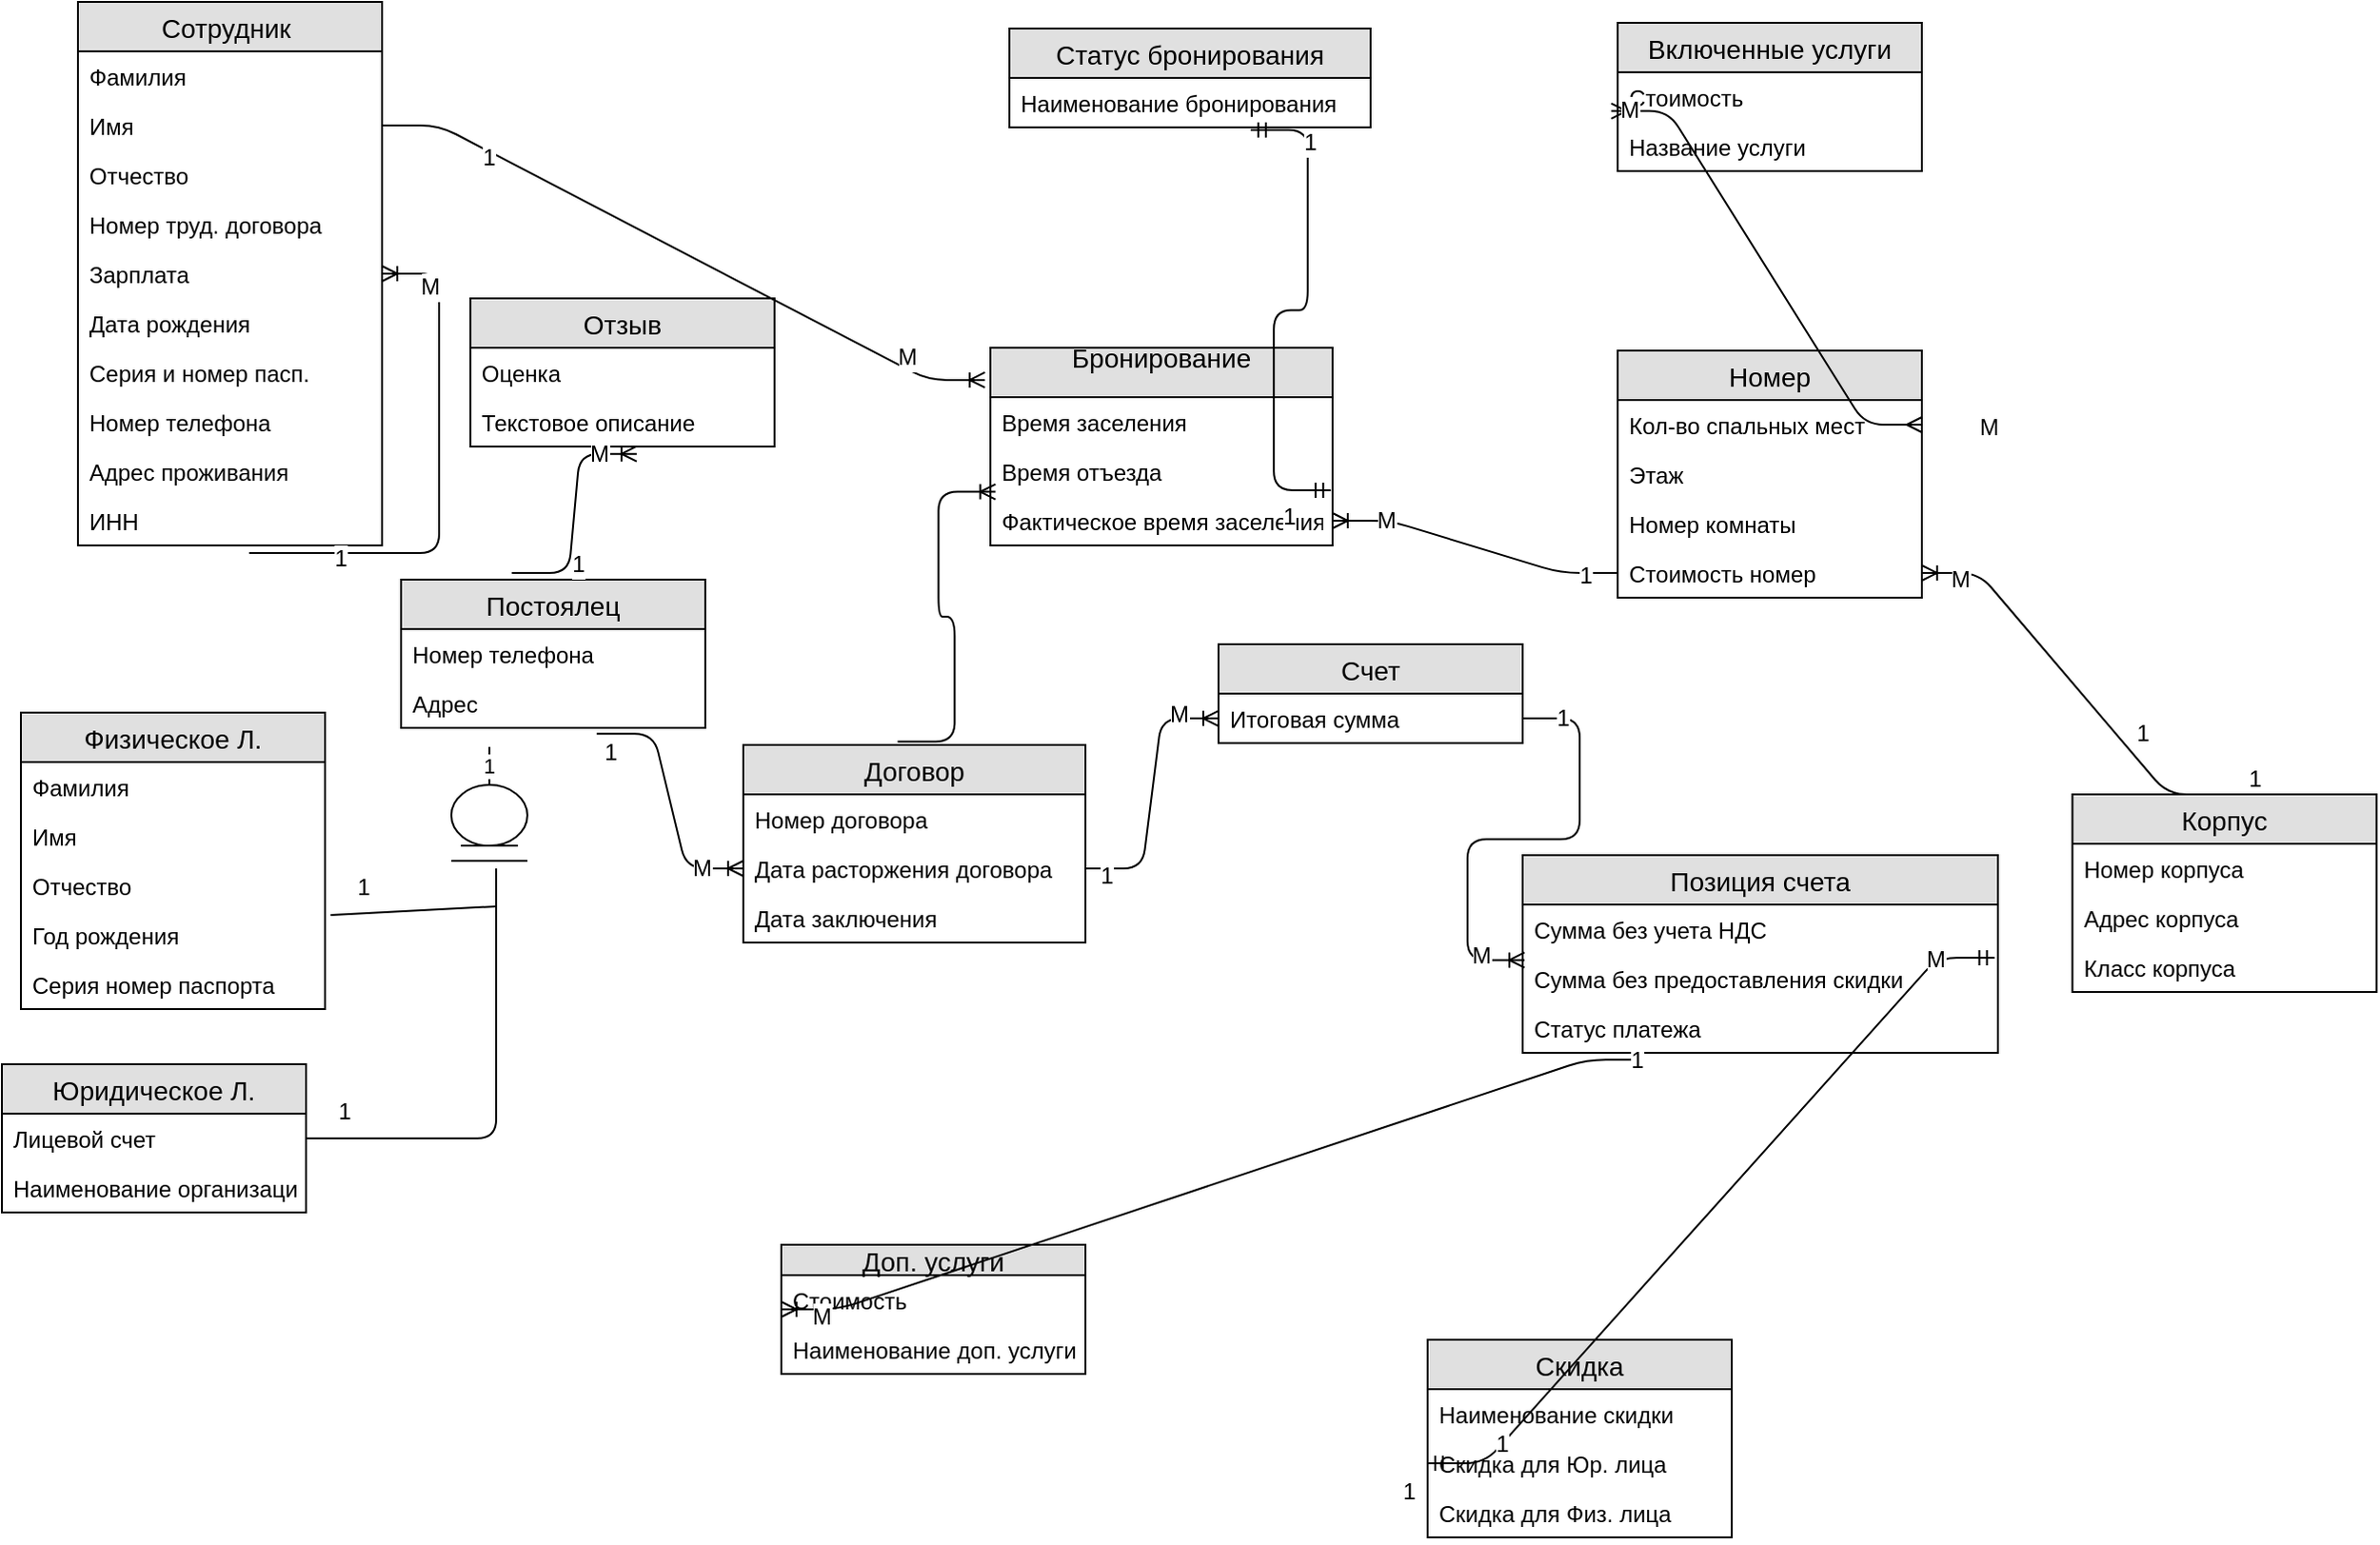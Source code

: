 <mxfile version="12.7.8" type="device"><diagram id="v2EE0r_qSHjktqq8_VWB" name="Страница 1"><mxGraphModel dx="1609" dy="483" grid="1" gridSize="10" guides="1" tooltips="1" connect="1" arrows="1" fold="1" page="1" pageScale="1" pageWidth="827" pageHeight="1169" math="0" shadow="0"><root><mxCell id="0"/><mxCell id="1" parent="0"/><mxCell id="D4wdtrtiFFDvyglsw7_D-1" value="Бронирование&#10;" style="swimlane;fontStyle=0;childLayout=stackLayout;horizontal=1;startSize=26;fillColor=#e0e0e0;horizontalStack=0;resizeParent=1;resizeParentMax=0;resizeLast=0;collapsible=1;marginBottom=0;swimlaneFillColor=#ffffff;align=center;fontSize=14;" parent="1" vertex="1"><mxGeometry x="250" y="208" width="180" height="104" as="geometry"/></mxCell><mxCell id="D4wdtrtiFFDvyglsw7_D-87" value="Время заселения" style="text;strokeColor=none;fillColor=none;spacingLeft=4;spacingRight=4;overflow=hidden;rotatable=0;points=[[0,0.5],[1,0.5]];portConstraint=eastwest;fontSize=12;" parent="D4wdtrtiFFDvyglsw7_D-1" vertex="1"><mxGeometry y="26" width="180" height="26" as="geometry"/></mxCell><mxCell id="D4wdtrtiFFDvyglsw7_D-90" value="Время отъезда" style="text;strokeColor=none;fillColor=none;spacingLeft=4;spacingRight=4;overflow=hidden;rotatable=0;points=[[0,0.5],[1,0.5]];portConstraint=eastwest;fontSize=12;" parent="D4wdtrtiFFDvyglsw7_D-1" vertex="1"><mxGeometry y="52" width="180" height="26" as="geometry"/></mxCell><mxCell id="D4wdtrtiFFDvyglsw7_D-2" value="Фактическое время заселения" style="text;strokeColor=none;fillColor=none;spacingLeft=4;spacingRight=4;overflow=hidden;rotatable=0;points=[[0,0.5],[1,0.5]];portConstraint=eastwest;fontSize=12;" parent="D4wdtrtiFFDvyglsw7_D-1" vertex="1"><mxGeometry y="78" width="180" height="26" as="geometry"/></mxCell><mxCell id="D4wdtrtiFFDvyglsw7_D-5" value="Статус бронирования" style="swimlane;fontStyle=0;childLayout=stackLayout;horizontal=1;startSize=26;fillColor=#e0e0e0;horizontalStack=0;resizeParent=1;resizeParentMax=0;resizeLast=0;collapsible=1;marginBottom=0;swimlaneFillColor=#ffffff;align=center;fontSize=14;" parent="1" vertex="1"><mxGeometry x="260" y="40" width="190" height="52" as="geometry"/></mxCell><mxCell id="D4wdtrtiFFDvyglsw7_D-6" value="Наименование бронирования" style="text;strokeColor=none;fillColor=none;spacingLeft=4;spacingRight=4;overflow=hidden;rotatable=0;points=[[0,0.5],[1,0.5]];portConstraint=eastwest;fontSize=12;" parent="D4wdtrtiFFDvyglsw7_D-5" vertex="1"><mxGeometry y="26" width="190" height="26" as="geometry"/></mxCell><mxCell id="D4wdtrtiFFDvyglsw7_D-10" value="" style="edgeStyle=entityRelationEdgeStyle;fontSize=12;html=1;endArrow=ERmandOne;startArrow=ERmandOne;exitX=0.995;exitY=-0.115;exitDx=0;exitDy=0;exitPerimeter=0;entryX=0.668;entryY=1.054;entryDx=0;entryDy=0;entryPerimeter=0;" parent="1" source="D4wdtrtiFFDvyglsw7_D-2" target="D4wdtrtiFFDvyglsw7_D-6" edge="1"><mxGeometry width="100" height="100" relative="1" as="geometry"><mxPoint x="250" y="380" as="sourcePoint"/><mxPoint x="350" y="280" as="targetPoint"/></mxGeometry></mxCell><mxCell id="D4wdtrtiFFDvyglsw7_D-94" value="1" style="text;html=1;resizable=0;points=[];align=center;verticalAlign=middle;labelBackgroundColor=#ffffff;" parent="D4wdtrtiFFDvyglsw7_D-10" vertex="1" connectable="0"><mxGeometry x="-0.834" y="14" relative="1" as="geometry"><mxPoint as="offset"/></mxGeometry></mxCell><mxCell id="D4wdtrtiFFDvyglsw7_D-95" value="1" style="text;html=1;resizable=0;points=[];align=center;verticalAlign=middle;labelBackgroundColor=#ffffff;" parent="D4wdtrtiFFDvyglsw7_D-10" vertex="1" connectable="0"><mxGeometry x="0.728" y="-1" relative="1" as="geometry"><mxPoint as="offset"/></mxGeometry></mxCell><mxCell id="D4wdtrtiFFDvyglsw7_D-13" value="Постоялец" style="swimlane;fontStyle=0;childLayout=stackLayout;horizontal=1;startSize=26;fillColor=#e0e0e0;horizontalStack=0;resizeParent=1;resizeParentMax=0;resizeLast=0;collapsible=1;marginBottom=0;swimlaneFillColor=#ffffff;align=center;fontSize=14;" parent="1" vertex="1"><mxGeometry x="-60.0" y="330" width="160" height="78" as="geometry"/></mxCell><mxCell id="D4wdtrtiFFDvyglsw7_D-23" value="Номер телефона" style="text;strokeColor=none;fillColor=none;spacingLeft=4;spacingRight=4;overflow=hidden;rotatable=0;points=[[0,0.5],[1,0.5]];portConstraint=eastwest;fontSize=12;" parent="D4wdtrtiFFDvyglsw7_D-13" vertex="1"><mxGeometry y="26" width="160" height="26" as="geometry"/></mxCell><mxCell id="D4wdtrtiFFDvyglsw7_D-53" value="Адрес" style="text;strokeColor=none;fillColor=none;spacingLeft=4;spacingRight=4;overflow=hidden;rotatable=0;points=[[0,0.5],[1,0.5]];portConstraint=eastwest;fontSize=12;" parent="D4wdtrtiFFDvyglsw7_D-13" vertex="1"><mxGeometry y="52" width="160" height="26" as="geometry"/></mxCell><mxCell id="D4wdtrtiFFDvyglsw7_D-17" value="" style="edgeStyle=entityRelationEdgeStyle;fontSize=12;html=1;endArrow=ERoneToMany;exitX=0.451;exitY=-0.017;exitDx=0;exitDy=0;exitPerimeter=0;entryX=0.015;entryY=-0.085;entryDx=0;entryDy=0;entryPerimeter=0;" parent="1" source="tXiVpXHHh1eFc6wcRmmd-3" target="D4wdtrtiFFDvyglsw7_D-2" edge="1"><mxGeometry width="100" height="100" relative="1" as="geometry"><mxPoint x="177" y="323" as="sourcePoint"/><mxPoint x="120" y="400" as="targetPoint"/></mxGeometry></mxCell><mxCell id="D4wdtrtiFFDvyglsw7_D-24" value="Отзыв" style="swimlane;fontStyle=0;childLayout=stackLayout;horizontal=1;startSize=26;fillColor=#e0e0e0;horizontalStack=0;resizeParent=1;resizeParentMax=0;resizeLast=0;collapsible=1;marginBottom=0;swimlaneFillColor=#ffffff;align=center;fontSize=14;" parent="1" vertex="1"><mxGeometry x="-23.57" y="182" width="160" height="78" as="geometry"/></mxCell><mxCell id="D4wdtrtiFFDvyglsw7_D-25" value="Оценка" style="text;strokeColor=none;fillColor=none;spacingLeft=4;spacingRight=4;overflow=hidden;rotatable=0;points=[[0,0.5],[1,0.5]];portConstraint=eastwest;fontSize=12;" parent="D4wdtrtiFFDvyglsw7_D-24" vertex="1"><mxGeometry y="26" width="160" height="26" as="geometry"/></mxCell><mxCell id="D4wdtrtiFFDvyglsw7_D-26" value="Текстовое описание" style="text;strokeColor=none;fillColor=none;spacingLeft=4;spacingRight=4;overflow=hidden;rotatable=0;points=[[0,0.5],[1,0.5]];portConstraint=eastwest;fontSize=12;" parent="D4wdtrtiFFDvyglsw7_D-24" vertex="1"><mxGeometry y="52" width="160" height="26" as="geometry"/></mxCell><mxCell id="D4wdtrtiFFDvyglsw7_D-32" value="Позиция счета" style="swimlane;fontStyle=0;childLayout=stackLayout;horizontal=1;startSize=26;fillColor=#e0e0e0;horizontalStack=0;resizeParent=1;resizeParentMax=0;resizeLast=0;collapsible=1;marginBottom=0;swimlaneFillColor=#ffffff;align=center;fontSize=14;" parent="1" vertex="1"><mxGeometry x="530" y="475" width="250" height="104" as="geometry"/></mxCell><mxCell id="D4wdtrtiFFDvyglsw7_D-34" value="Сумма без учета НДС" style="text;strokeColor=none;fillColor=none;spacingLeft=4;spacingRight=4;overflow=hidden;rotatable=0;points=[[0,0.5],[1,0.5]];portConstraint=eastwest;fontSize=12;" parent="D4wdtrtiFFDvyglsw7_D-32" vertex="1"><mxGeometry y="26" width="250" height="26" as="geometry"/></mxCell><mxCell id="D4wdtrtiFFDvyglsw7_D-35" value="Сумма без предоставления скидки" style="text;strokeColor=none;fillColor=none;spacingLeft=4;spacingRight=4;overflow=hidden;rotatable=0;points=[[0,0.5],[1,0.5]];portConstraint=eastwest;fontSize=12;" parent="D4wdtrtiFFDvyglsw7_D-32" vertex="1"><mxGeometry y="52" width="250" height="26" as="geometry"/></mxCell><mxCell id="tXiVpXHHh1eFc6wcRmmd-1" value="Статус платежа" style="text;strokeColor=none;fillColor=none;spacingLeft=4;spacingRight=4;overflow=hidden;rotatable=0;points=[[0,0.5],[1,0.5]];portConstraint=eastwest;fontSize=12;" parent="D4wdtrtiFFDvyglsw7_D-32" vertex="1"><mxGeometry y="78" width="250" height="26" as="geometry"/></mxCell><mxCell id="D4wdtrtiFFDvyglsw7_D-36" value="" style="ellipse;shape=umlEntity;whiteSpace=wrap;html=1;" parent="1" vertex="1"><mxGeometry x="-33.57" y="438.05" width="40" height="32" as="geometry"/></mxCell><mxCell id="D4wdtrtiFFDvyglsw7_D-39" value="1" style="endArrow=none;html=1;exitX=0.5;exitY=0;exitDx=0;exitDy=0;" parent="1" source="D4wdtrtiFFDvyglsw7_D-36" edge="1"><mxGeometry width="50" height="50" relative="1" as="geometry"><mxPoint x="-23.57" y="548.05" as="sourcePoint"/><mxPoint x="-13.57" y="418.05" as="targetPoint"/></mxGeometry></mxCell><mxCell id="D4wdtrtiFFDvyglsw7_D-42" value="" style="line;strokeWidth=1;fillColor=none;align=left;verticalAlign=middle;spacingTop=-1;spacingLeft=3;spacingRight=3;rotatable=0;labelPosition=right;points=[];portConstraint=eastwest;fontSize=12;" parent="1" vertex="1"><mxGeometry x="-33.57" y="474.05" width="40" height="8" as="geometry"/></mxCell><mxCell id="D4wdtrtiFFDvyglsw7_D-43" value="Физическое Л." style="swimlane;fontStyle=0;childLayout=stackLayout;horizontal=1;startSize=26;fillColor=#e0e0e0;horizontalStack=0;resizeParent=1;resizeParentMax=0;resizeLast=0;collapsible=1;marginBottom=0;swimlaneFillColor=#ffffff;align=center;fontSize=14;" parent="1" vertex="1"><mxGeometry x="-260" y="400.05" width="160" height="156" as="geometry"/></mxCell><mxCell id="D4wdtrtiFFDvyglsw7_D-44" value="Фамилия" style="text;strokeColor=none;fillColor=none;spacingLeft=4;spacingRight=4;overflow=hidden;rotatable=0;points=[[0,0.5],[1,0.5]];portConstraint=eastwest;fontSize=12;" parent="D4wdtrtiFFDvyglsw7_D-43" vertex="1"><mxGeometry y="26" width="160" height="26" as="geometry"/></mxCell><mxCell id="D4wdtrtiFFDvyglsw7_D-45" value="Имя" style="text;strokeColor=none;fillColor=none;spacingLeft=4;spacingRight=4;overflow=hidden;rotatable=0;points=[[0,0.5],[1,0.5]];portConstraint=eastwest;fontSize=12;" parent="D4wdtrtiFFDvyglsw7_D-43" vertex="1"><mxGeometry y="52" width="160" height="26" as="geometry"/></mxCell><mxCell id="D4wdtrtiFFDvyglsw7_D-46" value="Отчество" style="text;strokeColor=none;fillColor=none;spacingLeft=4;spacingRight=4;overflow=hidden;rotatable=0;points=[[0,0.5],[1,0.5]];portConstraint=eastwest;fontSize=12;" parent="D4wdtrtiFFDvyglsw7_D-43" vertex="1"><mxGeometry y="78" width="160" height="26" as="geometry"/></mxCell><mxCell id="D4wdtrtiFFDvyglsw7_D-52" value="Год рождения" style="text;strokeColor=none;fillColor=none;spacingLeft=4;spacingRight=4;overflow=hidden;rotatable=0;points=[[0,0.5],[1,0.5]];portConstraint=eastwest;fontSize=12;" parent="D4wdtrtiFFDvyglsw7_D-43" vertex="1"><mxGeometry y="104" width="160" height="26" as="geometry"/></mxCell><mxCell id="D4wdtrtiFFDvyglsw7_D-51" value="Серия номер паспорта" style="text;strokeColor=none;fillColor=none;spacingLeft=4;spacingRight=4;overflow=hidden;rotatable=0;points=[[0,0.5],[1,0.5]];portConstraint=eastwest;fontSize=12;" parent="D4wdtrtiFFDvyglsw7_D-43" vertex="1"><mxGeometry y="130" width="160" height="26" as="geometry"/></mxCell><mxCell id="D4wdtrtiFFDvyglsw7_D-47" value="Юридическое Л." style="swimlane;fontStyle=0;childLayout=stackLayout;horizontal=1;startSize=26;fillColor=#e0e0e0;horizontalStack=0;resizeParent=1;resizeParentMax=0;resizeLast=0;collapsible=1;marginBottom=0;swimlaneFillColor=#ffffff;align=center;fontSize=14;" parent="1" vertex="1"><mxGeometry x="-270" y="585" width="160" height="78" as="geometry"/></mxCell><mxCell id="D4wdtrtiFFDvyglsw7_D-48" value="Лицевой счет" style="text;strokeColor=none;fillColor=none;spacingLeft=4;spacingRight=4;overflow=hidden;rotatable=0;points=[[0,0.5],[1,0.5]];portConstraint=eastwest;fontSize=12;" parent="D4wdtrtiFFDvyglsw7_D-47" vertex="1"><mxGeometry y="26" width="160" height="26" as="geometry"/></mxCell><mxCell id="D4wdtrtiFFDvyglsw7_D-49" value="Наименование организации" style="text;strokeColor=none;fillColor=none;spacingLeft=4;spacingRight=4;overflow=hidden;rotatable=0;points=[[0,0.5],[1,0.5]];portConstraint=eastwest;fontSize=12;" parent="D4wdtrtiFFDvyglsw7_D-47" vertex="1"><mxGeometry y="52" width="160" height="26" as="geometry"/></mxCell><mxCell id="D4wdtrtiFFDvyglsw7_D-61" value="Доп. услуги" style="swimlane;fontStyle=0;childLayout=stackLayout;horizontal=1;startSize=16;fillColor=#e0e0e0;horizontalStack=0;resizeParent=1;resizeParentMax=0;resizeLast=0;collapsible=1;marginBottom=0;swimlaneFillColor=#ffffff;align=center;fontSize=14;" parent="1" vertex="1"><mxGeometry x="140" y="680" width="160" height="68" as="geometry"/></mxCell><mxCell id="D4wdtrtiFFDvyglsw7_D-81" value="Стоимость" style="text;strokeColor=none;fillColor=none;spacingLeft=4;spacingRight=4;overflow=hidden;rotatable=0;points=[[0,0.5],[1,0.5]];portConstraint=eastwest;fontSize=12;" parent="D4wdtrtiFFDvyglsw7_D-61" vertex="1"><mxGeometry y="16" width="160" height="26" as="geometry"/></mxCell><mxCell id="D4wdtrtiFFDvyglsw7_D-62" value="Наименование доп. услуги" style="text;strokeColor=none;fillColor=none;spacingLeft=4;spacingRight=4;overflow=hidden;rotatable=0;points=[[0,0.5],[1,0.5]];portConstraint=eastwest;fontSize=12;" parent="D4wdtrtiFFDvyglsw7_D-61" vertex="1"><mxGeometry y="42" width="160" height="26" as="geometry"/></mxCell><mxCell id="D4wdtrtiFFDvyglsw7_D-65" value="" style="edgeStyle=entityRelationEdgeStyle;fontSize=12;html=1;endArrow=ERoneToMany;exitX=0.255;exitY=1.139;exitDx=0;exitDy=0;exitPerimeter=0;entryX=0;entryY=0.5;entryDx=0;entryDy=0;" parent="1" source="tXiVpXHHh1eFc6wcRmmd-1" target="D4wdtrtiFFDvyglsw7_D-61" edge="1"><mxGeometry width="100" height="100" relative="1" as="geometry"><mxPoint x="180" y="730" as="sourcePoint"/><mxPoint x="280" y="630" as="targetPoint"/></mxGeometry></mxCell><mxCell id="D4wdtrtiFFDvyglsw7_D-104" value="1" style="text;html=1;resizable=0;points=[];align=center;verticalAlign=middle;labelBackgroundColor=#ffffff;" parent="D4wdtrtiFFDvyglsw7_D-65" vertex="1" connectable="0"><mxGeometry x="-0.876" y="-23" relative="1" as="geometry"><mxPoint x="25" y="23" as="offset"/></mxGeometry></mxCell><mxCell id="D4wdtrtiFFDvyglsw7_D-113" value="М" style="text;html=1;resizable=0;points=[];align=center;verticalAlign=middle;labelBackgroundColor=#ffffff;" parent="D4wdtrtiFFDvyglsw7_D-65" vertex="1" connectable="0"><mxGeometry x="0.911" y="4" relative="1" as="geometry"><mxPoint as="offset"/></mxGeometry></mxCell><mxCell id="D4wdtrtiFFDvyglsw7_D-69" value="Скидка" style="swimlane;fontStyle=0;childLayout=stackLayout;horizontal=1;startSize=26;fillColor=#e0e0e0;horizontalStack=0;resizeParent=1;resizeParentMax=0;resizeLast=0;collapsible=1;marginBottom=0;swimlaneFillColor=#ffffff;align=center;fontSize=14;" parent="1" vertex="1"><mxGeometry x="480" y="730" width="160" height="104" as="geometry"/></mxCell><mxCell id="D4wdtrtiFFDvyglsw7_D-74" value="Наименование скидки" style="text;strokeColor=none;fillColor=none;spacingLeft=4;spacingRight=4;overflow=hidden;rotatable=0;points=[[0,0.5],[1,0.5]];portConstraint=eastwest;fontSize=12;" parent="D4wdtrtiFFDvyglsw7_D-69" vertex="1"><mxGeometry y="26" width="160" height="26" as="geometry"/></mxCell><mxCell id="D4wdtrtiFFDvyglsw7_D-71" value="Скидка для Юр. лица" style="text;strokeColor=none;fillColor=none;spacingLeft=4;spacingRight=4;overflow=hidden;rotatable=0;points=[[0,0.5],[1,0.5]];portConstraint=eastwest;fontSize=12;" parent="D4wdtrtiFFDvyglsw7_D-69" vertex="1"><mxGeometry y="52" width="160" height="26" as="geometry"/></mxCell><mxCell id="D4wdtrtiFFDvyglsw7_D-72" value="Скидка для Физ. лица" style="text;strokeColor=none;fillColor=none;spacingLeft=4;spacingRight=4;overflow=hidden;rotatable=0;points=[[0,0.5],[1,0.5]];portConstraint=eastwest;fontSize=12;" parent="D4wdtrtiFFDvyglsw7_D-69" vertex="1"><mxGeometry y="78" width="160" height="26" as="geometry"/></mxCell><mxCell id="D4wdtrtiFFDvyglsw7_D-73" value="" style="edgeStyle=entityRelationEdgeStyle;fontSize=12;html=1;endArrow=ERmandOne;startArrow=ERmandOne;exitX=0.993;exitY=0.077;exitDx=0;exitDy=0;exitPerimeter=0;entryX=0;entryY=0.5;entryDx=0;entryDy=0;" parent="1" source="D4wdtrtiFFDvyglsw7_D-35" target="D4wdtrtiFFDvyglsw7_D-71" edge="1"><mxGeometry width="100" height="100" relative="1" as="geometry"><mxPoint x="-130" y="770" as="sourcePoint"/><mxPoint x="568" y="620" as="targetPoint"/></mxGeometry></mxCell><mxCell id="D4wdtrtiFFDvyglsw7_D-75" value="M" style="text;html=1;resizable=0;points=[];align=center;verticalAlign=middle;labelBackgroundColor=#ffffff;" parent="D4wdtrtiFFDvyglsw7_D-73" vertex="1" connectable="0"><mxGeometry x="-0.848" relative="1" as="geometry"><mxPoint as="offset"/></mxGeometry></mxCell><mxCell id="D4wdtrtiFFDvyglsw7_D-76" value="1" style="text;html=1;resizable=0;points=[];align=center;verticalAlign=middle;labelBackgroundColor=#ffffff;" parent="D4wdtrtiFFDvyglsw7_D-73" vertex="1" connectable="0"><mxGeometry x="0.794" relative="1" as="geometry"><mxPoint as="offset"/></mxGeometry></mxCell><mxCell id="D4wdtrtiFFDvyglsw7_D-77" value="Номер" style="swimlane;fontStyle=0;childLayout=stackLayout;horizontal=1;startSize=26;fillColor=#e0e0e0;horizontalStack=0;resizeParent=1;resizeParentMax=0;resizeLast=0;collapsible=1;marginBottom=0;swimlaneFillColor=#ffffff;align=center;fontSize=14;" parent="1" vertex="1"><mxGeometry x="580" y="209.5" width="160" height="130" as="geometry"/></mxCell><mxCell id="D4wdtrtiFFDvyglsw7_D-78" value="Кол-во спальных мест" style="text;strokeColor=none;fillColor=none;spacingLeft=4;spacingRight=4;overflow=hidden;rotatable=0;points=[[0,0.5],[1,0.5]];portConstraint=eastwest;fontSize=12;" parent="D4wdtrtiFFDvyglsw7_D-77" vertex="1"><mxGeometry y="26" width="160" height="26" as="geometry"/></mxCell><mxCell id="D4wdtrtiFFDvyglsw7_D-79" value="Этаж" style="text;strokeColor=none;fillColor=none;spacingLeft=4;spacingRight=4;overflow=hidden;rotatable=0;points=[[0,0.5],[1,0.5]];portConstraint=eastwest;fontSize=12;" parent="D4wdtrtiFFDvyglsw7_D-77" vertex="1"><mxGeometry y="52" width="160" height="26" as="geometry"/></mxCell><mxCell id="D4wdtrtiFFDvyglsw7_D-86" value="Номер комнаты" style="text;strokeColor=none;fillColor=none;spacingLeft=4;spacingRight=4;overflow=hidden;rotatable=0;points=[[0,0.5],[1,0.5]];portConstraint=eastwest;fontSize=12;" parent="D4wdtrtiFFDvyglsw7_D-77" vertex="1"><mxGeometry y="78" width="160" height="26" as="geometry"/></mxCell><mxCell id="D4wdtrtiFFDvyglsw7_D-80" value="Стоимость номер" style="text;strokeColor=none;fillColor=none;spacingLeft=4;spacingRight=4;overflow=hidden;rotatable=0;points=[[0,0.5],[1,0.5]];portConstraint=eastwest;fontSize=12;" parent="D4wdtrtiFFDvyglsw7_D-77" vertex="1"><mxGeometry y="104" width="160" height="26" as="geometry"/></mxCell><mxCell id="D4wdtrtiFFDvyglsw7_D-91" value="" style="edgeStyle=entityRelationEdgeStyle;fontSize=12;html=1;endArrow=ERoneToMany;" parent="1" source="D4wdtrtiFFDvyglsw7_D-80" target="D4wdtrtiFFDvyglsw7_D-2" edge="1"><mxGeometry width="100" height="100" relative="1" as="geometry"><mxPoint y="800" as="sourcePoint"/><mxPoint x="100" y="700" as="targetPoint"/></mxGeometry></mxCell><mxCell id="D4wdtrtiFFDvyglsw7_D-92" value="1" style="text;html=1;resizable=0;points=[];align=center;verticalAlign=middle;labelBackgroundColor=#ffffff;" parent="D4wdtrtiFFDvyglsw7_D-91" vertex="1" connectable="0"><mxGeometry x="-0.77" y="1" relative="1" as="geometry"><mxPoint as="offset"/></mxGeometry></mxCell><mxCell id="D4wdtrtiFFDvyglsw7_D-93" value="M" style="text;html=1;resizable=0;points=[];align=center;verticalAlign=middle;labelBackgroundColor=#ffffff;" parent="D4wdtrtiFFDvyglsw7_D-91" vertex="1" connectable="0"><mxGeometry x="0.644" relative="1" as="geometry"><mxPoint as="offset"/></mxGeometry></mxCell><mxCell id="D4wdtrtiFFDvyglsw7_D-105" value="Включенные услуги" style="swimlane;fontStyle=0;childLayout=stackLayout;horizontal=1;startSize=26;fillColor=#e0e0e0;horizontalStack=0;resizeParent=1;resizeParentMax=0;resizeLast=0;collapsible=1;marginBottom=0;swimlaneFillColor=#ffffff;align=center;fontSize=14;" parent="1" vertex="1"><mxGeometry x="580" y="37" width="160" height="78" as="geometry"/></mxCell><mxCell id="D4wdtrtiFFDvyglsw7_D-109" value="Стоимость" style="text;strokeColor=none;fillColor=none;spacingLeft=4;spacingRight=4;overflow=hidden;rotatable=0;points=[[0,0.5],[1,0.5]];portConstraint=eastwest;fontSize=12;" parent="D4wdtrtiFFDvyglsw7_D-105" vertex="1"><mxGeometry y="26" width="160" height="26" as="geometry"/></mxCell><mxCell id="D4wdtrtiFFDvyglsw7_D-106" value="Название услуги" style="text;strokeColor=none;fillColor=none;spacingLeft=4;spacingRight=4;overflow=hidden;rotatable=0;points=[[0,0.5],[1,0.5]];portConstraint=eastwest;fontSize=12;" parent="D4wdtrtiFFDvyglsw7_D-105" vertex="1"><mxGeometry y="52" width="160" height="26" as="geometry"/></mxCell><mxCell id="D4wdtrtiFFDvyglsw7_D-119" value="Корпус" style="swimlane;fontStyle=0;childLayout=stackLayout;horizontal=1;startSize=26;fillColor=#e0e0e0;horizontalStack=0;resizeParent=1;resizeParentMax=0;resizeLast=0;collapsible=1;marginBottom=0;swimlaneFillColor=#ffffff;align=center;fontSize=14;" parent="1" vertex="1"><mxGeometry x="819.2" y="443" width="160" height="104" as="geometry"/></mxCell><mxCell id="D4wdtrtiFFDvyglsw7_D-120" value="Номер корпуса" style="text;strokeColor=none;fillColor=none;spacingLeft=4;spacingRight=4;overflow=hidden;rotatable=0;points=[[0,0.5],[1,0.5]];portConstraint=eastwest;fontSize=12;" parent="D4wdtrtiFFDvyglsw7_D-119" vertex="1"><mxGeometry y="26" width="160" height="26" as="geometry"/></mxCell><mxCell id="D4wdtrtiFFDvyglsw7_D-121" value="Адрес корпуса" style="text;strokeColor=none;fillColor=none;spacingLeft=4;spacingRight=4;overflow=hidden;rotatable=0;points=[[0,0.5],[1,0.5]];portConstraint=eastwest;fontSize=12;" parent="D4wdtrtiFFDvyglsw7_D-119" vertex="1"><mxGeometry y="52" width="160" height="26" as="geometry"/></mxCell><mxCell id="D4wdtrtiFFDvyglsw7_D-122" value="Класс корпуса" style="text;strokeColor=none;fillColor=none;spacingLeft=4;spacingRight=4;overflow=hidden;rotatable=0;points=[[0,0.5],[1,0.5]];portConstraint=eastwest;fontSize=12;" parent="D4wdtrtiFFDvyglsw7_D-119" vertex="1"><mxGeometry y="78" width="160" height="26" as="geometry"/></mxCell><mxCell id="D4wdtrtiFFDvyglsw7_D-123" value="" style="edgeStyle=entityRelationEdgeStyle;fontSize=12;html=1;endArrow=ERoneToMany;exitX=0.5;exitY=0;exitDx=0;exitDy=0;" parent="1" source="D4wdtrtiFFDvyglsw7_D-119" target="D4wdtrtiFFDvyglsw7_D-80" edge="1"><mxGeometry width="100" height="100" relative="1" as="geometry"><mxPoint x="690" y="670" as="sourcePoint"/><mxPoint x="790" y="570" as="targetPoint"/></mxGeometry></mxCell><mxCell id="D4wdtrtiFFDvyglsw7_D-124" value="1" style="text;html=1;resizable=0;points=[];align=center;verticalAlign=middle;labelBackgroundColor=#ffffff;" parent="D4wdtrtiFFDvyglsw7_D-123" vertex="1" connectable="0"><mxGeometry x="-0.438" y="27" relative="1" as="geometry"><mxPoint x="27" y="-27" as="offset"/></mxGeometry></mxCell><mxCell id="D4wdtrtiFFDvyglsw7_D-125" value="M" style="text;html=1;resizable=0;points=[];align=center;verticalAlign=middle;labelBackgroundColor=#ffffff;" parent="D4wdtrtiFFDvyglsw7_D-123" vertex="1" connectable="0"><mxGeometry x="0.876" y="2" relative="1" as="geometry"><mxPoint x="6.5" y="1.5" as="offset"/></mxGeometry></mxCell><mxCell id="D4wdtrtiFFDvyglsw7_D-126" value="Сотрудник " style="swimlane;fontStyle=0;childLayout=stackLayout;horizontal=1;startSize=26;fillColor=#e0e0e0;horizontalStack=0;resizeParent=1;resizeParentMax=0;resizeLast=0;collapsible=1;marginBottom=0;swimlaneFillColor=#ffffff;align=center;fontSize=14;" parent="1" vertex="1"><mxGeometry x="-230" y="26" width="160" height="286" as="geometry"/></mxCell><mxCell id="D4wdtrtiFFDvyglsw7_D-127" value="Фамилия" style="text;strokeColor=none;fillColor=none;spacingLeft=4;spacingRight=4;overflow=hidden;rotatable=0;points=[[0,0.5],[1,0.5]];portConstraint=eastwest;fontSize=12;" parent="D4wdtrtiFFDvyglsw7_D-126" vertex="1"><mxGeometry y="26" width="160" height="26" as="geometry"/></mxCell><mxCell id="D4wdtrtiFFDvyglsw7_D-128" value="Имя" style="text;strokeColor=none;fillColor=none;spacingLeft=4;spacingRight=4;overflow=hidden;rotatable=0;points=[[0,0.5],[1,0.5]];portConstraint=eastwest;fontSize=12;" parent="D4wdtrtiFFDvyglsw7_D-126" vertex="1"><mxGeometry y="52" width="160" height="26" as="geometry"/></mxCell><mxCell id="D4wdtrtiFFDvyglsw7_D-129" value="Отчество" style="text;strokeColor=none;fillColor=none;spacingLeft=4;spacingRight=4;overflow=hidden;rotatable=0;points=[[0,0.5],[1,0.5]];portConstraint=eastwest;fontSize=12;" parent="D4wdtrtiFFDvyglsw7_D-126" vertex="1"><mxGeometry y="78" width="160" height="26" as="geometry"/></mxCell><mxCell id="D4wdtrtiFFDvyglsw7_D-133" value="Номер труд. договора" style="text;strokeColor=none;fillColor=none;spacingLeft=4;spacingRight=4;overflow=hidden;rotatable=0;points=[[0,0.5],[1,0.5]];portConstraint=eastwest;fontSize=12;" parent="D4wdtrtiFFDvyglsw7_D-126" vertex="1"><mxGeometry y="104" width="160" height="26" as="geometry"/></mxCell><mxCell id="D4wdtrtiFFDvyglsw7_D-131" value="Зарплата" style="text;strokeColor=none;fillColor=none;spacingLeft=4;spacingRight=4;overflow=hidden;rotatable=0;points=[[0,0.5],[1,0.5]];portConstraint=eastwest;fontSize=12;" parent="D4wdtrtiFFDvyglsw7_D-126" vertex="1"><mxGeometry y="130" width="160" height="26" as="geometry"/></mxCell><mxCell id="D4wdtrtiFFDvyglsw7_D-135" value="Дата рождения" style="text;strokeColor=none;fillColor=none;spacingLeft=4;spacingRight=4;overflow=hidden;rotatable=0;points=[[0,0.5],[1,0.5]];portConstraint=eastwest;fontSize=12;" parent="D4wdtrtiFFDvyglsw7_D-126" vertex="1"><mxGeometry y="156" width="160" height="26" as="geometry"/></mxCell><mxCell id="D4wdtrtiFFDvyglsw7_D-132" value="Серия и номер пасп." style="text;strokeColor=none;fillColor=none;spacingLeft=4;spacingRight=4;overflow=hidden;rotatable=0;points=[[0,0.5],[1,0.5]];portConstraint=eastwest;fontSize=12;" parent="D4wdtrtiFFDvyglsw7_D-126" vertex="1"><mxGeometry y="182" width="160" height="26" as="geometry"/></mxCell><mxCell id="D4wdtrtiFFDvyglsw7_D-136" value="Номер телефона" style="text;strokeColor=none;fillColor=none;spacingLeft=4;spacingRight=4;overflow=hidden;rotatable=0;points=[[0,0.5],[1,0.5]];portConstraint=eastwest;fontSize=12;" parent="D4wdtrtiFFDvyglsw7_D-126" vertex="1"><mxGeometry y="208" width="160" height="26" as="geometry"/></mxCell><mxCell id="D4wdtrtiFFDvyglsw7_D-134" value="Адрес проживания" style="text;strokeColor=none;fillColor=none;spacingLeft=4;spacingRight=4;overflow=hidden;rotatable=0;points=[[0,0.5],[1,0.5]];portConstraint=eastwest;fontSize=12;" parent="D4wdtrtiFFDvyglsw7_D-126" vertex="1"><mxGeometry y="234" width="160" height="26" as="geometry"/></mxCell><mxCell id="D4wdtrtiFFDvyglsw7_D-130" value="ИНН" style="text;strokeColor=none;fillColor=none;spacingLeft=4;spacingRight=4;overflow=hidden;rotatable=0;points=[[0,0.5],[1,0.5]];portConstraint=eastwest;fontSize=12;" parent="D4wdtrtiFFDvyglsw7_D-126" vertex="1"><mxGeometry y="260" width="160" height="26" as="geometry"/></mxCell><mxCell id="D4wdtrtiFFDvyglsw7_D-137" value="" style="edgeStyle=entityRelationEdgeStyle;fontSize=12;html=1;endArrow=ERoneToMany;exitX=0.563;exitY=1.154;exitDx=0;exitDy=0;exitPerimeter=0;" parent="D4wdtrtiFFDvyglsw7_D-126" source="D4wdtrtiFFDvyglsw7_D-130" target="D4wdtrtiFFDvyglsw7_D-131" edge="1"><mxGeometry width="100" height="100" relative="1" as="geometry"><mxPoint x="-160" y="410" as="sourcePoint"/><mxPoint x="-60" y="310" as="targetPoint"/></mxGeometry></mxCell><mxCell id="D4wdtrtiFFDvyglsw7_D-138" value="1" style="text;html=1;resizable=0;points=[];align=center;verticalAlign=middle;labelBackgroundColor=#ffffff;" parent="D4wdtrtiFFDvyglsw7_D-137" vertex="1" connectable="0"><mxGeometry x="-0.652" y="-3" relative="1" as="geometry"><mxPoint as="offset"/></mxGeometry></mxCell><mxCell id="D4wdtrtiFFDvyglsw7_D-139" value="М" style="text;html=1;resizable=0;points=[];align=center;verticalAlign=middle;labelBackgroundColor=#ffffff;" parent="D4wdtrtiFFDvyglsw7_D-137" vertex="1" connectable="0"><mxGeometry x="0.737" y="5" relative="1" as="geometry"><mxPoint as="offset"/></mxGeometry></mxCell><mxCell id="xNceKD1glvBXRg2MGUTP-1" value="Счет" style="swimlane;fontStyle=0;childLayout=stackLayout;horizontal=1;startSize=26;fillColor=#e0e0e0;horizontalStack=0;resizeParent=1;resizeParentMax=0;resizeLast=0;collapsible=1;marginBottom=0;swimlaneFillColor=#ffffff;align=center;fontSize=14;" parent="1" vertex="1"><mxGeometry x="370" y="364.05" width="160" height="52" as="geometry"/></mxCell><mxCell id="xNceKD1glvBXRg2MGUTP-2" value="Итоговая сумма " style="text;strokeColor=none;fillColor=none;spacingLeft=4;spacingRight=4;overflow=hidden;rotatable=0;points=[[0,0.5],[1,0.5]];portConstraint=eastwest;fontSize=12;" parent="xNceKD1glvBXRg2MGUTP-1" vertex="1"><mxGeometry y="26" width="160" height="26" as="geometry"/></mxCell><mxCell id="xNceKD1glvBXRg2MGUTP-5" value="" style="edgeStyle=entityRelationEdgeStyle;fontSize=12;html=1;endArrow=ERoneToMany;entryX=0;entryY=0.5;entryDx=0;entryDy=0;exitX=1;exitY=0.5;exitDx=0;exitDy=0;" parent="1" source="tXiVpXHHh1eFc6wcRmmd-5" target="xNceKD1glvBXRg2MGUTP-2" edge="1"><mxGeometry width="100" height="100" relative="1" as="geometry"><mxPoint x="300" y="380" as="sourcePoint"/><mxPoint x="420" y="500" as="targetPoint"/></mxGeometry></mxCell><mxCell id="xNceKD1glvBXRg2MGUTP-6" value="1" style="text;html=1;resizable=0;points=[];align=center;verticalAlign=middle;labelBackgroundColor=#ffffff;" parent="xNceKD1glvBXRg2MGUTP-5" vertex="1" connectable="0"><mxGeometry x="-0.843" y="-4" relative="1" as="geometry"><mxPoint as="offset"/></mxGeometry></mxCell><mxCell id="xNceKD1glvBXRg2MGUTP-7" value="М" style="text;html=1;resizable=0;points=[];align=center;verticalAlign=middle;labelBackgroundColor=#ffffff;" parent="xNceKD1glvBXRg2MGUTP-5" vertex="1" connectable="0"><mxGeometry x="0.689" y="2" relative="1" as="geometry"><mxPoint as="offset"/></mxGeometry></mxCell><mxCell id="xNceKD1glvBXRg2MGUTP-8" value="" style="edgeStyle=entityRelationEdgeStyle;fontSize=12;html=1;endArrow=ERoneToMany;exitX=1;exitY=0.5;exitDx=0;exitDy=0;entryX=0.004;entryY=0.123;entryDx=0;entryDy=0;entryPerimeter=0;" parent="1" source="xNceKD1glvBXRg2MGUTP-2" target="D4wdtrtiFFDvyglsw7_D-35" edge="1"><mxGeometry width="100" height="100" relative="1" as="geometry"><mxPoint x="340" y="560" as="sourcePoint"/><mxPoint x="440" y="460" as="targetPoint"/></mxGeometry></mxCell><mxCell id="xNceKD1glvBXRg2MGUTP-9" value="1" style="text;html=1;resizable=0;points=[];align=center;verticalAlign=middle;labelBackgroundColor=#ffffff;" parent="xNceKD1glvBXRg2MGUTP-8" vertex="1" connectable="0"><mxGeometry x="-0.834" relative="1" as="geometry"><mxPoint as="offset"/></mxGeometry></mxCell><mxCell id="xNceKD1glvBXRg2MGUTP-10" value="М" style="text;html=1;resizable=0;points=[];align=center;verticalAlign=middle;labelBackgroundColor=#ffffff;" parent="xNceKD1glvBXRg2MGUTP-8" vertex="1" connectable="0"><mxGeometry x="0.811" y="2" relative="1" as="geometry"><mxPoint as="offset"/></mxGeometry></mxCell><mxCell id="EYp--AUleZ6IXEzezodV-1" value="" style="edgeStyle=entityRelationEdgeStyle;fontSize=12;html=1;endArrow=ERoneToMany;exitX=1;exitY=0.5;exitDx=0;exitDy=0;entryX=-0.016;entryY=0.163;entryDx=0;entryDy=0;entryPerimeter=0;" parent="1" source="D4wdtrtiFFDvyglsw7_D-128" target="D4wdtrtiFFDvyglsw7_D-1" edge="1"><mxGeometry width="100" height="100" relative="1" as="geometry"><mxPoint x="-119.92" y="330.004" as="sourcePoint"/><mxPoint x="-50" y="183" as="targetPoint"/></mxGeometry></mxCell><mxCell id="EYp--AUleZ6IXEzezodV-2" value="1" style="text;html=1;resizable=0;points=[];align=center;verticalAlign=middle;labelBackgroundColor=#ffffff;" parent="EYp--AUleZ6IXEzezodV-1" vertex="1" connectable="0"><mxGeometry x="-0.652" y="-3" relative="1" as="geometry"><mxPoint as="offset"/></mxGeometry></mxCell><mxCell id="EYp--AUleZ6IXEzezodV-3" value="М" style="text;html=1;resizable=0;points=[];align=center;verticalAlign=middle;labelBackgroundColor=#ffffff;" parent="EYp--AUleZ6IXEzezodV-1" vertex="1" connectable="0"><mxGeometry x="0.737" y="5" relative="1" as="geometry"><mxPoint as="offset"/></mxGeometry></mxCell><mxCell id="EYp--AUleZ6IXEzezodV-17" value="" style="edgeStyle=entityRelationEdgeStyle;fontSize=12;html=1;endArrow=ERoneToMany;exitX=0.364;exitY=-0.045;exitDx=0;exitDy=0;entryX=0.547;entryY=1.148;entryDx=0;entryDy=0;entryPerimeter=0;exitPerimeter=0;" parent="1" source="D4wdtrtiFFDvyglsw7_D-13" target="D4wdtrtiFFDvyglsw7_D-26" edge="1"><mxGeometry width="100" height="100" relative="1" as="geometry"><mxPoint x="62.3" y="247.21" as="sourcePoint"/><mxPoint x="157.7" y="208.0" as="targetPoint"/></mxGeometry></mxCell><mxCell id="EYp--AUleZ6IXEzezodV-18" value="M" style="text;html=1;resizable=0;points=[];align=center;verticalAlign=middle;labelBackgroundColor=#ffffff;" parent="EYp--AUleZ6IXEzezodV-17" vertex="1" connectable="0"><mxGeometry x="0.665" relative="1" as="geometry"><mxPoint as="offset"/></mxGeometry></mxCell><mxCell id="EYp--AUleZ6IXEzezodV-19" value="1" style="text;html=1;resizable=0;points=[];align=center;verticalAlign=middle;labelBackgroundColor=#ffffff;" parent="EYp--AUleZ6IXEzezodV-17" vertex="1" connectable="0"><mxGeometry x="-0.466" y="11" relative="1" as="geometry"><mxPoint x="15" y="-1" as="offset"/></mxGeometry></mxCell><mxCell id="EYp--AUleZ6IXEzezodV-20" value="M" style="edgeStyle=entityRelationEdgeStyle;fontSize=12;html=1;endArrow=ERmany;startArrow=ERmany;entryX=-0.021;entryY=0.784;entryDx=0;entryDy=0;entryPerimeter=0;exitX=1;exitY=0.5;exitDx=0;exitDy=0;" parent="1" source="D4wdtrtiFFDvyglsw7_D-78" target="D4wdtrtiFFDvyglsw7_D-109" edge="1"><mxGeometry x="0.926" width="100" height="100" relative="1" as="geometry"><mxPoint x="480" y="270" as="sourcePoint"/><mxPoint x="580" y="170" as="targetPoint"/><mxPoint as="offset"/></mxGeometry></mxCell><mxCell id="EYp--AUleZ6IXEzezodV-22" value="M" style="text;html=1;align=center;verticalAlign=middle;resizable=0;points=[];autosize=1;" parent="1" vertex="1"><mxGeometry x="760" y="240" width="30" height="20" as="geometry"/></mxCell><mxCell id="EYp--AUleZ6IXEzezodV-24" value="1" style="text;html=1;align=center;verticalAlign=middle;resizable=0;points=[];autosize=1;" parent="1" vertex="1"><mxGeometry x="905" y="425" width="20" height="20" as="geometry"/></mxCell><mxCell id="EYp--AUleZ6IXEzezodV-25" value="1" style="text;html=1;align=center;verticalAlign=middle;resizable=0;points=[];autosize=1;" parent="1" vertex="1"><mxGeometry x="460" y="800" width="20" height="20" as="geometry"/></mxCell><mxCell id="tXiVpXHHh1eFc6wcRmmd-3" value="Договор" style="swimlane;fontStyle=0;childLayout=stackLayout;horizontal=1;startSize=26;fillColor=#e0e0e0;horizontalStack=0;resizeParent=1;resizeParentMax=0;resizeLast=0;collapsible=1;marginBottom=0;swimlaneFillColor=#ffffff;align=center;fontSize=14;" parent="1" vertex="1"><mxGeometry x="120" y="417" width="180" height="104" as="geometry"/></mxCell><mxCell id="tXiVpXHHh1eFc6wcRmmd-4" value="Номер договора" style="text;strokeColor=none;fillColor=none;spacingLeft=4;spacingRight=4;overflow=hidden;rotatable=0;points=[[0,0.5],[1,0.5]];portConstraint=eastwest;fontSize=12;" parent="tXiVpXHHh1eFc6wcRmmd-3" vertex="1"><mxGeometry y="26" width="180" height="26" as="geometry"/></mxCell><mxCell id="tXiVpXHHh1eFc6wcRmmd-5" value="Дата расторжения договора" style="text;strokeColor=none;fillColor=none;spacingLeft=4;spacingRight=4;overflow=hidden;rotatable=0;points=[[0,0.5],[1,0.5]];portConstraint=eastwest;fontSize=12;" parent="tXiVpXHHh1eFc6wcRmmd-3" vertex="1"><mxGeometry y="52" width="180" height="26" as="geometry"/></mxCell><mxCell id="tXiVpXHHh1eFc6wcRmmd-11" value="Дата заключения" style="text;strokeColor=none;fillColor=none;spacingLeft=4;spacingRight=4;overflow=hidden;rotatable=0;points=[[0,0.5],[1,0.5]];portConstraint=eastwest;fontSize=12;" parent="tXiVpXHHh1eFc6wcRmmd-3" vertex="1"><mxGeometry y="78" width="180" height="26" as="geometry"/></mxCell><mxCell id="tXiVpXHHh1eFc6wcRmmd-6" value="" style="endArrow=none;html=1;exitX=1;exitY=0.5;exitDx=0;exitDy=0;" parent="1" source="D4wdtrtiFFDvyglsw7_D-48" edge="1"><mxGeometry width="50" height="50" relative="1" as="geometry"><mxPoint x="-60" y="532.05" as="sourcePoint"/><mxPoint x="-10" y="482.05" as="targetPoint"/><Array as="points"><mxPoint x="-10" y="624"/></Array></mxGeometry></mxCell><mxCell id="tXiVpXHHh1eFc6wcRmmd-7" value="" style="endArrow=none;html=1;exitX=1.018;exitY=1.093;exitDx=0;exitDy=0;exitPerimeter=0;" parent="1" source="D4wdtrtiFFDvyglsw7_D-46" edge="1"><mxGeometry width="50" height="50" relative="1" as="geometry"><mxPoint x="-60" y="552" as="sourcePoint"/><mxPoint x="-10" y="502" as="targetPoint"/></mxGeometry></mxCell><mxCell id="tXiVpXHHh1eFc6wcRmmd-8" value="1" style="text;html=1;align=center;verticalAlign=middle;resizable=0;points=[];autosize=1;" parent="1" vertex="1"><mxGeometry x="-90" y="482.05" width="20" height="20" as="geometry"/></mxCell><mxCell id="tXiVpXHHh1eFc6wcRmmd-9" value="1" style="text;html=1;align=center;verticalAlign=middle;resizable=0;points=[];autosize=1;" parent="1" vertex="1"><mxGeometry x="-100" y="600" width="20" height="20" as="geometry"/></mxCell><mxCell id="tXiVpXHHh1eFc6wcRmmd-13" value="" style="edgeStyle=entityRelationEdgeStyle;fontSize=12;html=1;endArrow=ERoneToMany;exitX=0.643;exitY=1.119;exitDx=0;exitDy=0;exitPerimeter=0;" parent="1" source="D4wdtrtiFFDvyglsw7_D-53" target="tXiVpXHHh1eFc6wcRmmd-5" edge="1"><mxGeometry width="100" height="100" relative="1" as="geometry"><mxPoint x="8.24" y="336.49" as="sourcePoint"/><mxPoint x="73.95" y="273.848" as="targetPoint"/></mxGeometry></mxCell><mxCell id="tXiVpXHHh1eFc6wcRmmd-14" value="M" style="text;html=1;resizable=0;points=[];align=center;verticalAlign=middle;labelBackgroundColor=#ffffff;" parent="tXiVpXHHh1eFc6wcRmmd-13" vertex="1" connectable="0"><mxGeometry x="0.665" relative="1" as="geometry"><mxPoint as="offset"/></mxGeometry></mxCell><mxCell id="tXiVpXHHh1eFc6wcRmmd-15" value="1" style="text;html=1;resizable=0;points=[];align=center;verticalAlign=middle;labelBackgroundColor=#ffffff;" parent="tXiVpXHHh1eFc6wcRmmd-13" vertex="1" connectable="0"><mxGeometry x="-0.466" y="11" relative="1" as="geometry"><mxPoint x="-34.75" y="6.63" as="offset"/></mxGeometry></mxCell></root></mxGraphModel></diagram></mxfile>